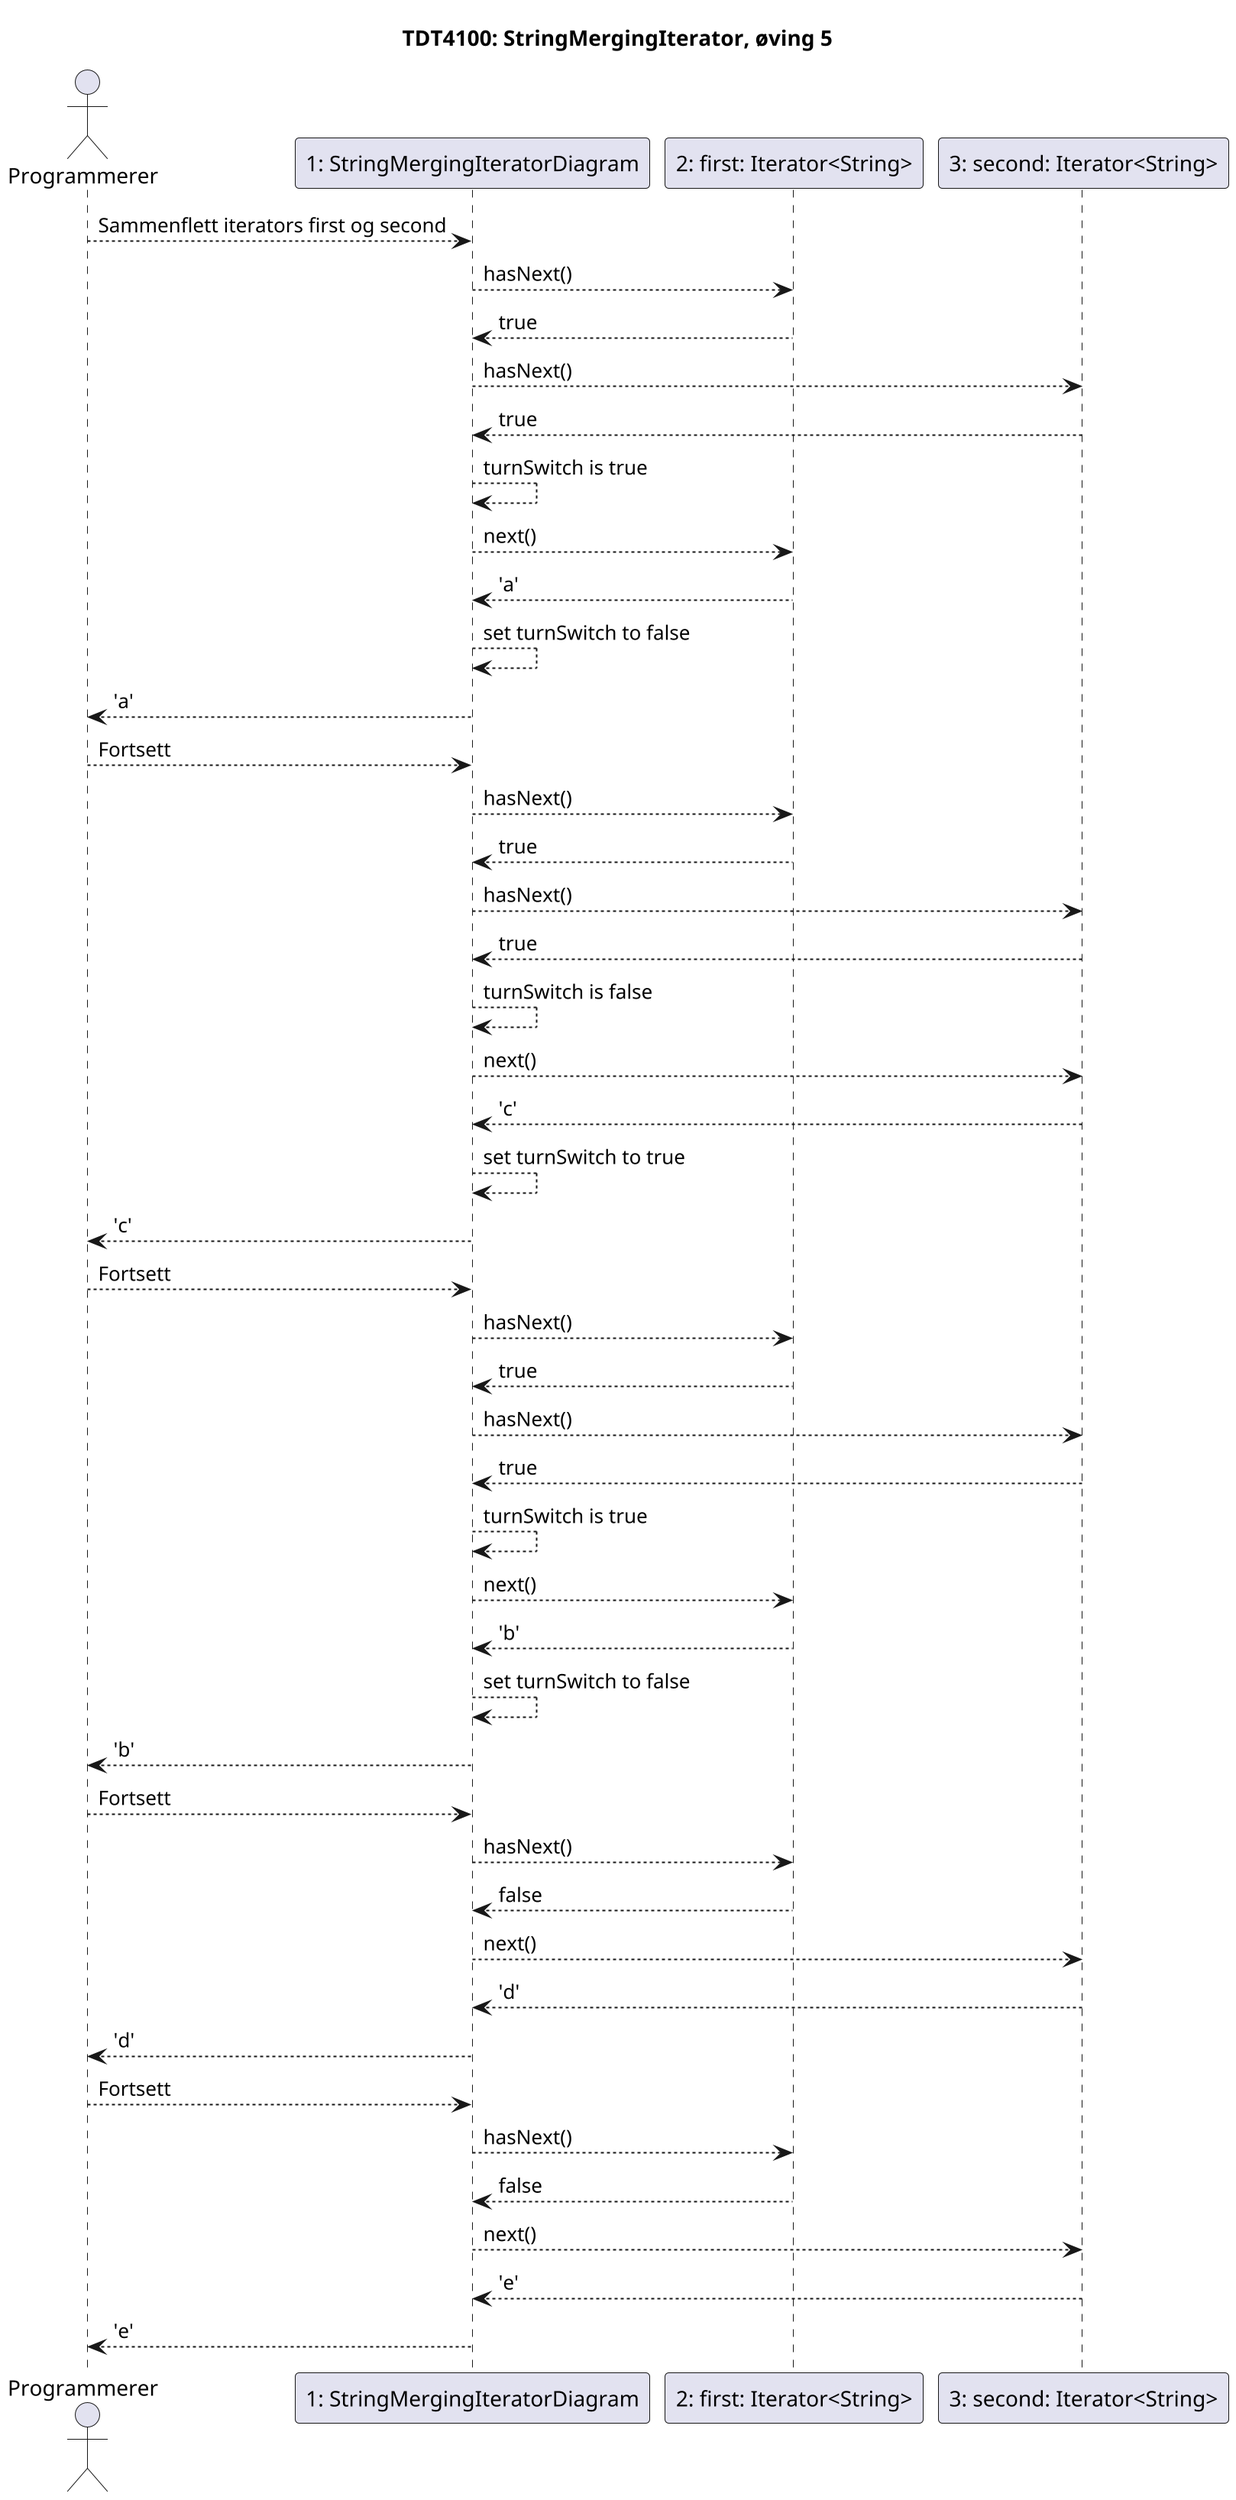 @startuml
title TDT4100: StringMergingIterator, øving 5
scale 2

actor Programmerer as User
participant "1: StringMergingIteratorDiagram" as Iter
participant "2: first: Iterator<String>" as First
participant "3: second: Iterator<String>" as Second

User --> Iter: Sammenflett iterators first og second
Iter --> First: hasNext()
First --> Iter: true
Iter --> Second: hasNext()
Second --> Iter: true
Iter --> Iter: turnSwitch is true
Iter --> First: next()
First --> Iter: 'a'
Iter --> Iter: set turnSwitch to false
Iter --> User: 'a'

User --> Iter: Fortsett
Iter --> First: hasNext()
First --> Iter: true
Iter --> Second: hasNext()
Second --> Iter: true
Iter --> Iter: turnSwitch is false
Iter --> Second: next()
Second --> Iter: 'c'
Iter --> Iter: set turnSwitch to true
Iter --> User: 'c'


User --> Iter: Fortsett
Iter --> First: hasNext()
First --> Iter: true
Iter --> Second: hasNext()
Second --> Iter: true
Iter --> Iter: turnSwitch is true
Iter --> First: next()
First --> Iter: 'b'
Iter --> Iter: set turnSwitch to false
Iter --> User: 'b'


User --> Iter: Fortsett
Iter --> First: hasNext()
First --> Iter: false
Iter --> Second: next()
Second --> Iter: 'd'
Iter --> User: 'd'

User --> Iter: Fortsett
Iter --> First: hasNext()
First --> Iter: false
Iter --> Second: next()
Second --> Iter: 'e'
Iter --> User: 'e'

@enduml
